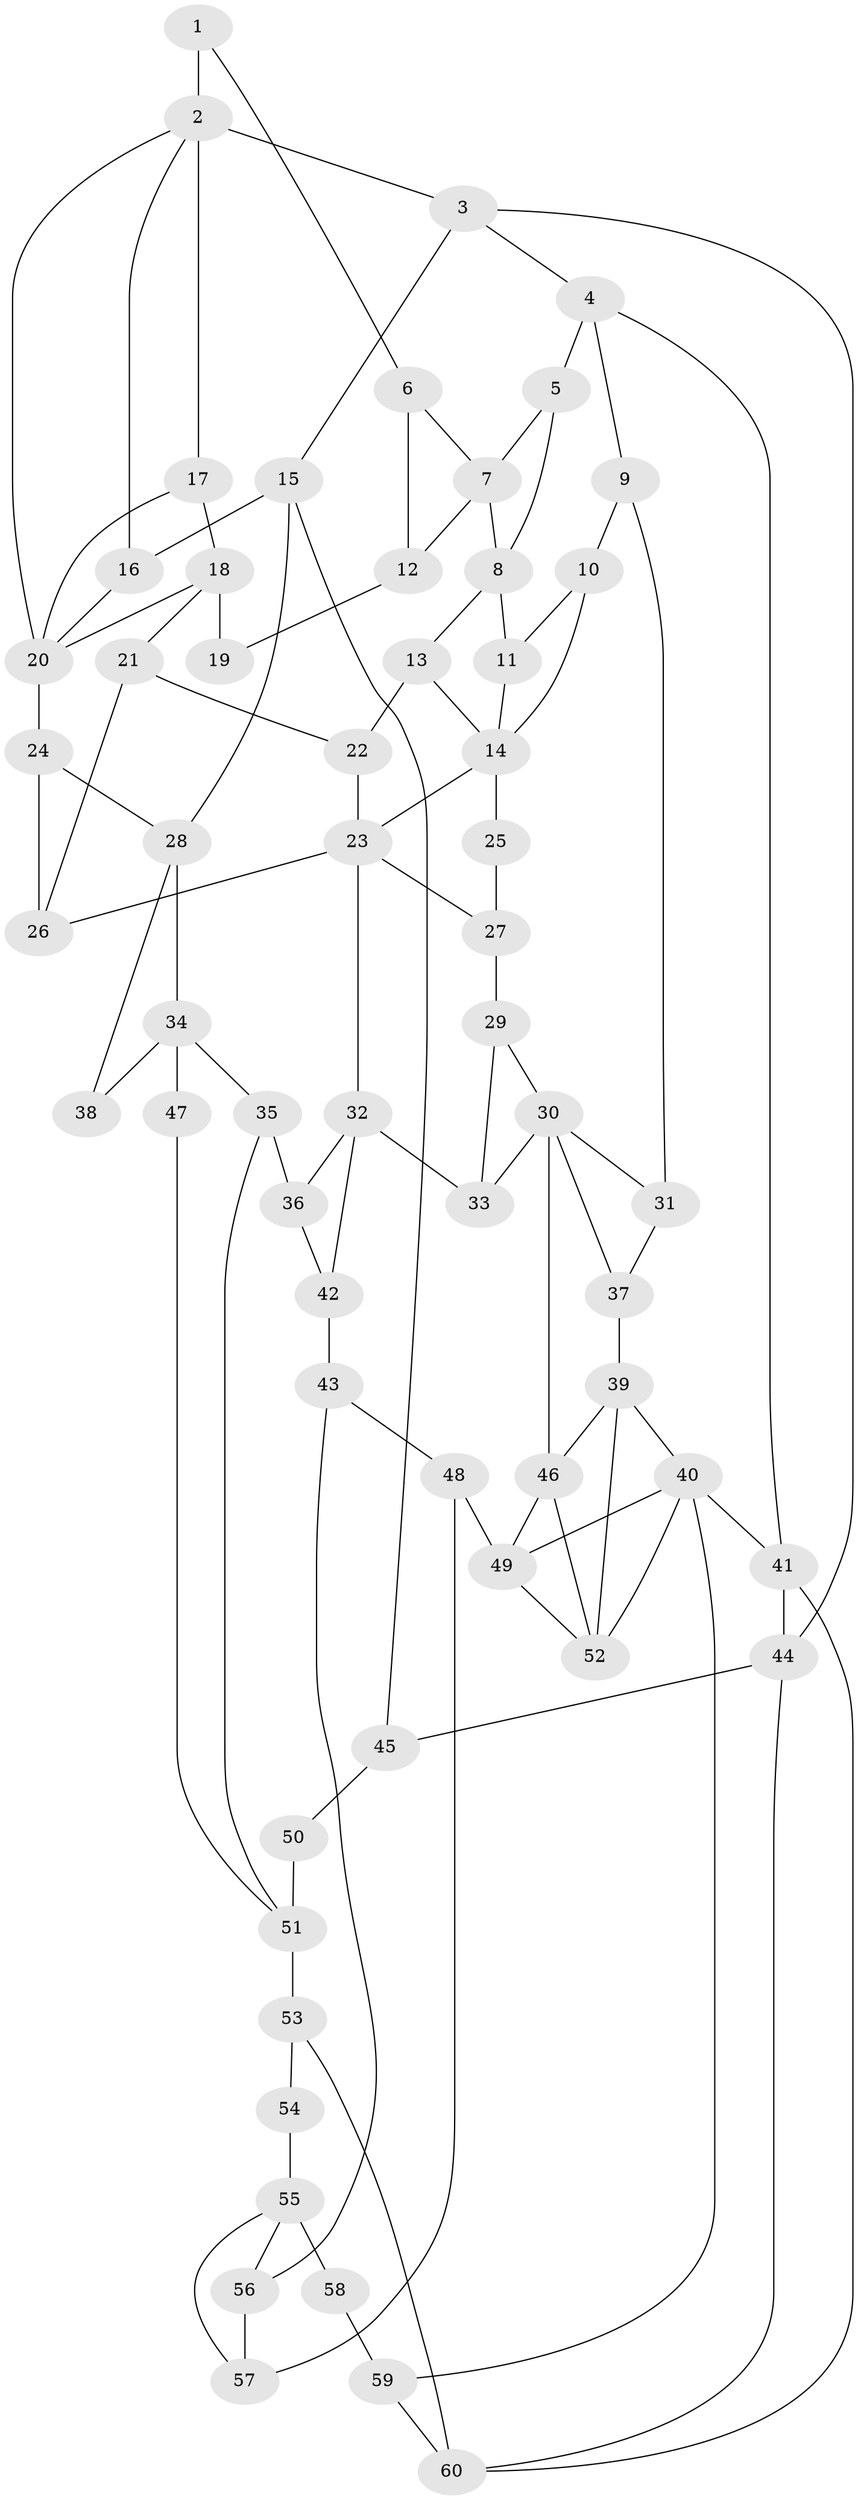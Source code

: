// original degree distribution, {3: 0.016666666666666666, 4: 0.25833333333333336, 6: 0.24166666666666667, 5: 0.48333333333333334}
// Generated by graph-tools (version 1.1) at 2025/38/03/09/25 02:38:32]
// undirected, 60 vertices, 101 edges
graph export_dot {
graph [start="1"]
  node [color=gray90,style=filled];
  1;
  2;
  3;
  4;
  5;
  6;
  7;
  8;
  9;
  10;
  11;
  12;
  13;
  14;
  15;
  16;
  17;
  18;
  19;
  20;
  21;
  22;
  23;
  24;
  25;
  26;
  27;
  28;
  29;
  30;
  31;
  32;
  33;
  34;
  35;
  36;
  37;
  38;
  39;
  40;
  41;
  42;
  43;
  44;
  45;
  46;
  47;
  48;
  49;
  50;
  51;
  52;
  53;
  54;
  55;
  56;
  57;
  58;
  59;
  60;
  1 -- 2 [weight=2.0];
  1 -- 6 [weight=1.0];
  2 -- 3 [weight=1.0];
  2 -- 16 [weight=1.0];
  2 -- 17 [weight=1.0];
  2 -- 20 [weight=1.0];
  3 -- 4 [weight=1.0];
  3 -- 15 [weight=1.0];
  3 -- 44 [weight=1.0];
  4 -- 5 [weight=1.0];
  4 -- 9 [weight=1.0];
  4 -- 41 [weight=1.0];
  5 -- 7 [weight=1.0];
  5 -- 8 [weight=1.0];
  6 -- 7 [weight=1.0];
  6 -- 12 [weight=1.0];
  7 -- 8 [weight=3.0];
  7 -- 12 [weight=1.0];
  8 -- 11 [weight=1.0];
  8 -- 13 [weight=1.0];
  9 -- 10 [weight=1.0];
  9 -- 31 [weight=1.0];
  10 -- 11 [weight=1.0];
  10 -- 14 [weight=1.0];
  11 -- 14 [weight=1.0];
  12 -- 19 [weight=1.0];
  13 -- 14 [weight=1.0];
  13 -- 22 [weight=1.0];
  14 -- 23 [weight=1.0];
  14 -- 25 [weight=2.0];
  15 -- 16 [weight=2.0];
  15 -- 28 [weight=2.0];
  15 -- 45 [weight=1.0];
  16 -- 20 [weight=1.0];
  17 -- 18 [weight=1.0];
  17 -- 20 [weight=1.0];
  18 -- 19 [weight=2.0];
  18 -- 20 [weight=1.0];
  18 -- 21 [weight=1.0];
  20 -- 24 [weight=2.0];
  21 -- 22 [weight=1.0];
  21 -- 26 [weight=1.0];
  22 -- 23 [weight=1.0];
  23 -- 26 [weight=1.0];
  23 -- 27 [weight=1.0];
  23 -- 32 [weight=2.0];
  24 -- 26 [weight=1.0];
  24 -- 28 [weight=1.0];
  25 -- 27 [weight=1.0];
  27 -- 29 [weight=1.0];
  28 -- 34 [weight=1.0];
  28 -- 38 [weight=1.0];
  29 -- 30 [weight=1.0];
  29 -- 33 [weight=1.0];
  30 -- 31 [weight=1.0];
  30 -- 33 [weight=1.0];
  30 -- 37 [weight=1.0];
  30 -- 46 [weight=2.0];
  31 -- 37 [weight=1.0];
  32 -- 33 [weight=1.0];
  32 -- 36 [weight=1.0];
  32 -- 42 [weight=1.0];
  34 -- 35 [weight=1.0];
  34 -- 38 [weight=2.0];
  34 -- 47 [weight=2.0];
  35 -- 36 [weight=1.0];
  35 -- 51 [weight=1.0];
  36 -- 42 [weight=1.0];
  37 -- 39 [weight=1.0];
  39 -- 40 [weight=1.0];
  39 -- 46 [weight=1.0];
  39 -- 52 [weight=1.0];
  40 -- 41 [weight=1.0];
  40 -- 49 [weight=1.0];
  40 -- 52 [weight=1.0];
  40 -- 59 [weight=1.0];
  41 -- 44 [weight=1.0];
  41 -- 60 [weight=1.0];
  42 -- 43 [weight=4.0];
  43 -- 48 [weight=1.0];
  43 -- 56 [weight=1.0];
  44 -- 45 [weight=1.0];
  44 -- 60 [weight=1.0];
  45 -- 50 [weight=1.0];
  46 -- 49 [weight=1.0];
  46 -- 52 [weight=1.0];
  47 -- 51 [weight=1.0];
  48 -- 49 [weight=1.0];
  48 -- 57 [weight=1.0];
  49 -- 52 [weight=1.0];
  50 -- 51 [weight=2.0];
  51 -- 53 [weight=2.0];
  53 -- 54 [weight=2.0];
  53 -- 60 [weight=2.0];
  54 -- 55 [weight=2.0];
  55 -- 56 [weight=1.0];
  55 -- 57 [weight=1.0];
  55 -- 58 [weight=2.0];
  56 -- 57 [weight=1.0];
  58 -- 59 [weight=1.0];
  59 -- 60 [weight=1.0];
}
